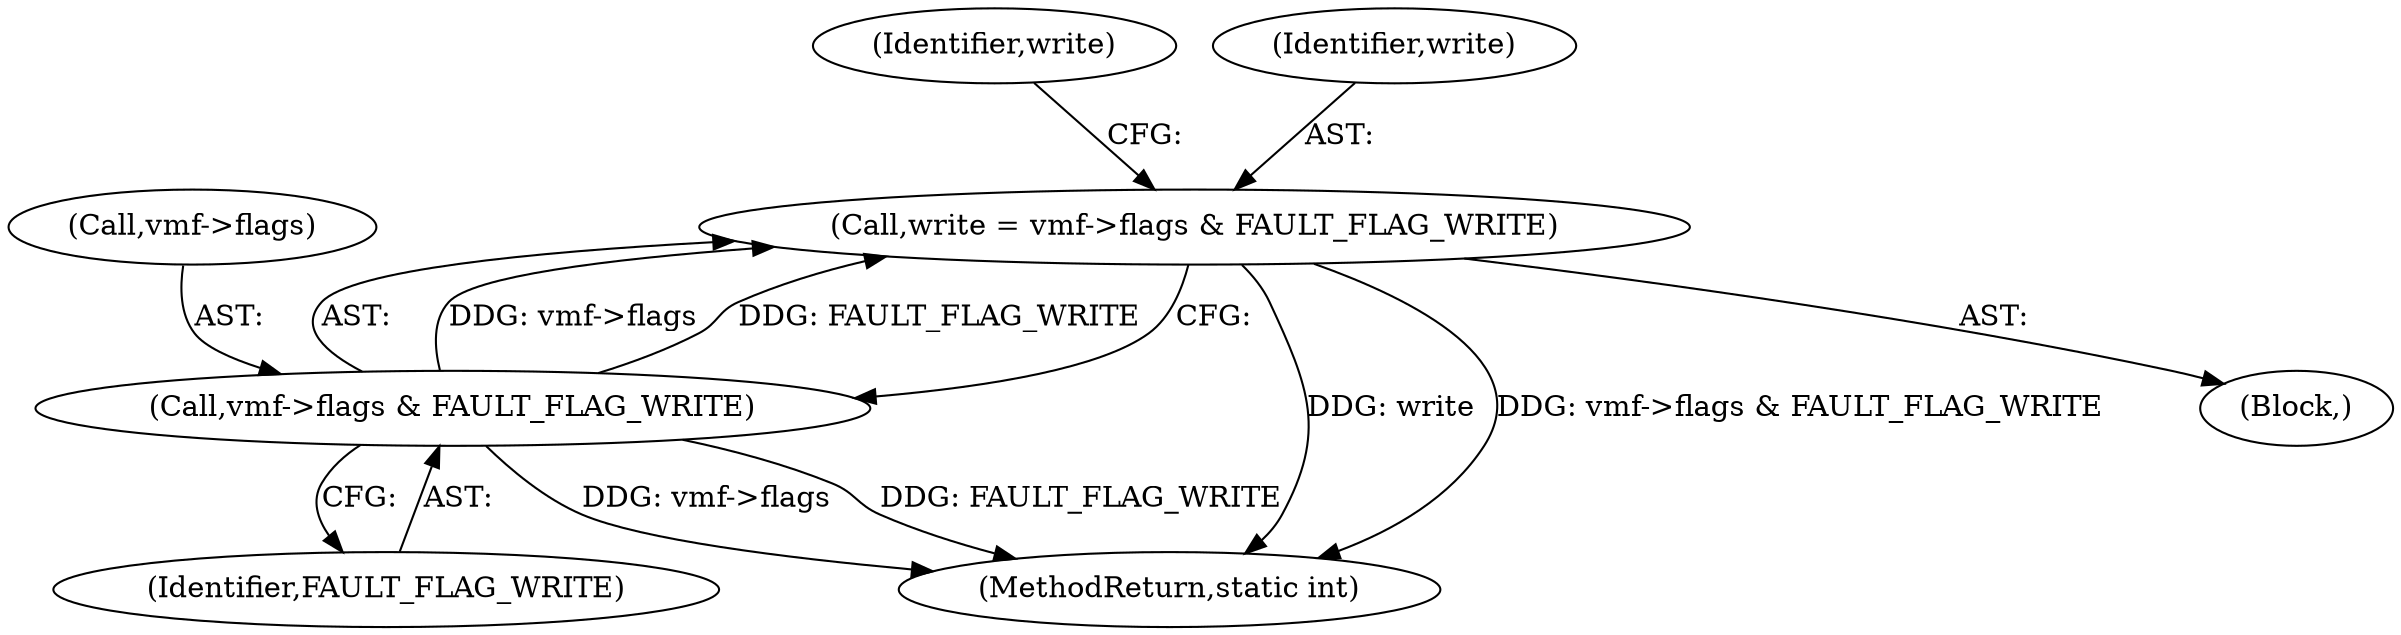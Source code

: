 digraph "0_linux_ea3d7209ca01da209cda6f0dea8be9cc4b7a933b_2@API" {
"1000123" [label="(Call,write = vmf->flags & FAULT_FLAG_WRITE)"];
"1000125" [label="(Call,vmf->flags & FAULT_FLAG_WRITE)"];
"1000126" [label="(Call,vmf->flags)"];
"1000123" [label="(Call,write = vmf->flags & FAULT_FLAG_WRITE)"];
"1000199" [label="(MethodReturn,static int)"];
"1000131" [label="(Identifier,write)"];
"1000124" [label="(Identifier,write)"];
"1000125" [label="(Call,vmf->flags & FAULT_FLAG_WRITE)"];
"1000129" [label="(Identifier,FAULT_FLAG_WRITE)"];
"1000103" [label="(Block,)"];
"1000123" -> "1000103"  [label="AST: "];
"1000123" -> "1000125"  [label="CFG: "];
"1000124" -> "1000123"  [label="AST: "];
"1000125" -> "1000123"  [label="AST: "];
"1000131" -> "1000123"  [label="CFG: "];
"1000123" -> "1000199"  [label="DDG: write"];
"1000123" -> "1000199"  [label="DDG: vmf->flags & FAULT_FLAG_WRITE"];
"1000125" -> "1000123"  [label="DDG: vmf->flags"];
"1000125" -> "1000123"  [label="DDG: FAULT_FLAG_WRITE"];
"1000125" -> "1000129"  [label="CFG: "];
"1000126" -> "1000125"  [label="AST: "];
"1000129" -> "1000125"  [label="AST: "];
"1000125" -> "1000199"  [label="DDG: vmf->flags"];
"1000125" -> "1000199"  [label="DDG: FAULT_FLAG_WRITE"];
}

